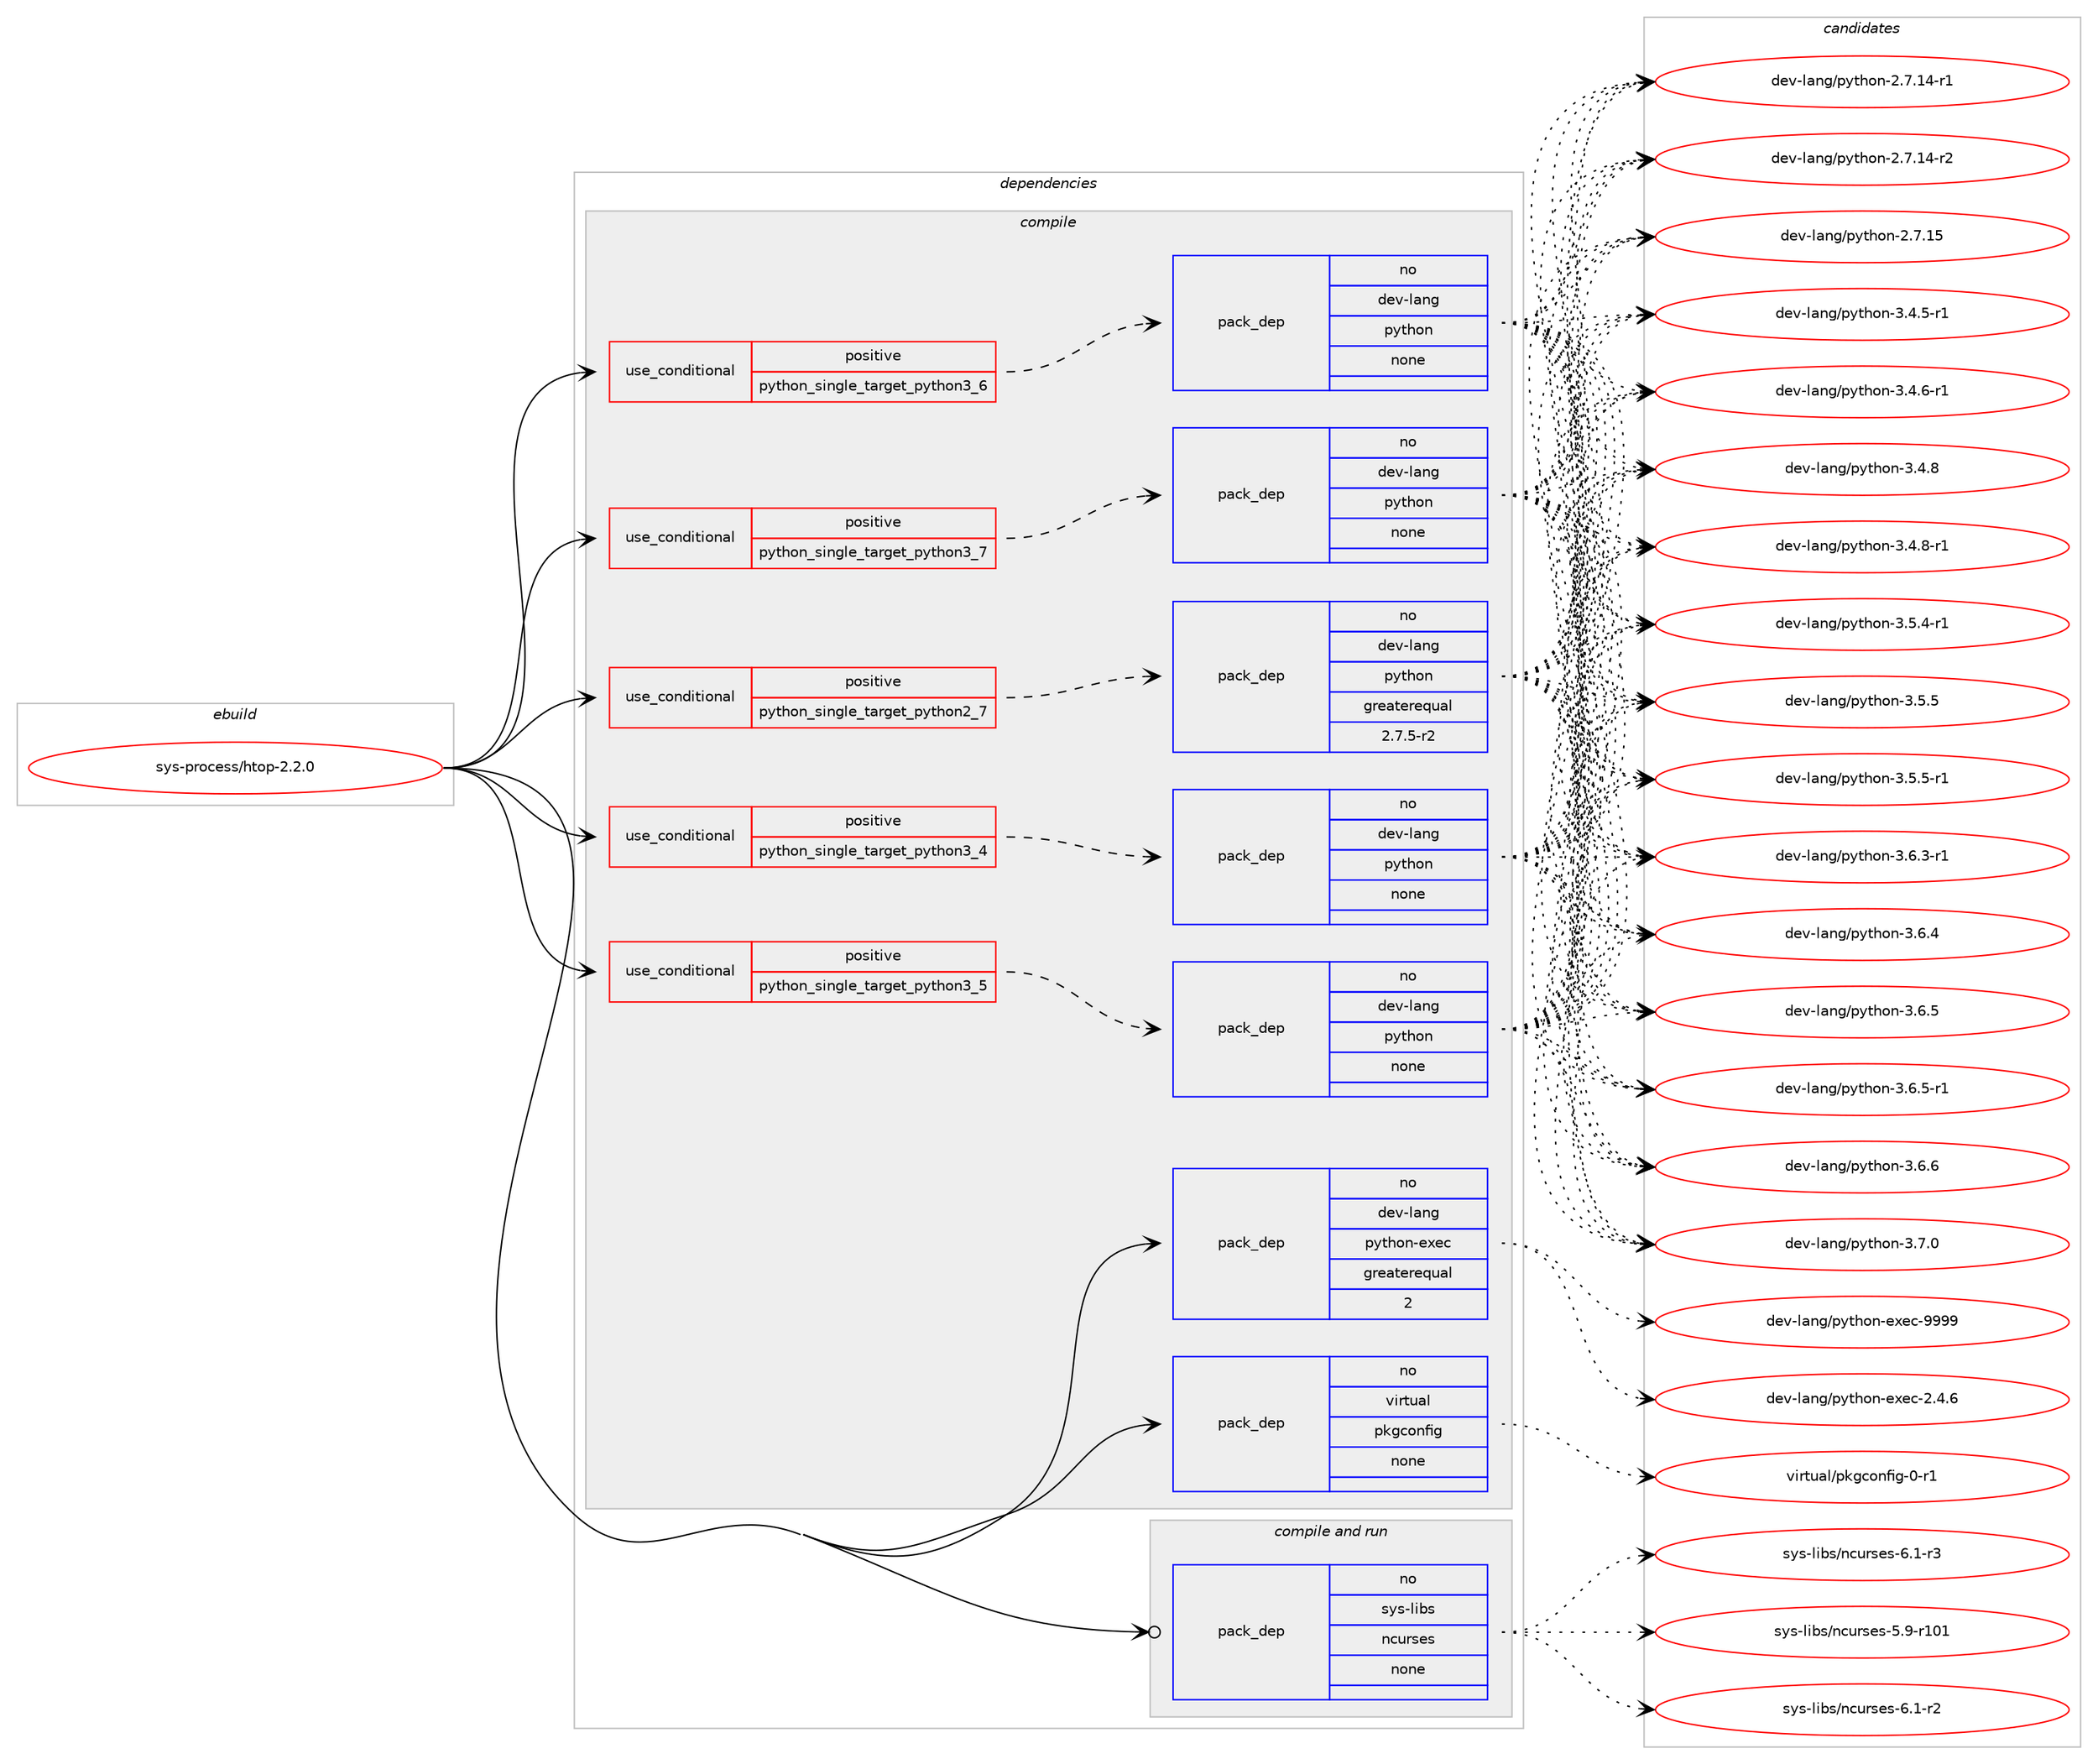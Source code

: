 digraph prolog {

# *************
# Graph options
# *************

newrank=true;
concentrate=true;
compound=true;
graph [rankdir=LR,fontname=Helvetica,fontsize=10,ranksep=1.5];#, ranksep=2.5, nodesep=0.2];
edge  [arrowhead=vee];
node  [fontname=Helvetica,fontsize=10];

# **********
# The ebuild
# **********

subgraph cluster_leftcol {
color=gray;
rank=same;
label=<<i>ebuild</i>>;
id [label="sys-process/htop-2.2.0", color=red, width=4, href="../sys-process/htop-2.2.0.svg"];
}

# ****************
# The dependencies
# ****************

subgraph cluster_midcol {
color=gray;
label=<<i>dependencies</i>>;
subgraph cluster_compile {
fillcolor="#eeeeee";
style=filled;
label=<<i>compile</i>>;
subgraph cond1312 {
dependency7564 [label=<<TABLE BORDER="0" CELLBORDER="1" CELLSPACING="0" CELLPADDING="4"><TR><TD ROWSPAN="3" CELLPADDING="10">use_conditional</TD></TR><TR><TD>positive</TD></TR><TR><TD>python_single_target_python2_7</TD></TR></TABLE>>, shape=none, color=red];
subgraph pack6073 {
dependency7565 [label=<<TABLE BORDER="0" CELLBORDER="1" CELLSPACING="0" CELLPADDING="4" WIDTH="220"><TR><TD ROWSPAN="6" CELLPADDING="30">pack_dep</TD></TR><TR><TD WIDTH="110">no</TD></TR><TR><TD>dev-lang</TD></TR><TR><TD>python</TD></TR><TR><TD>greaterequal</TD></TR><TR><TD>2.7.5-r2</TD></TR></TABLE>>, shape=none, color=blue];
}
dependency7564:e -> dependency7565:w [weight=20,style="dashed",arrowhead="vee"];
}
id:e -> dependency7564:w [weight=20,style="solid",arrowhead="vee"];
subgraph cond1313 {
dependency7566 [label=<<TABLE BORDER="0" CELLBORDER="1" CELLSPACING="0" CELLPADDING="4"><TR><TD ROWSPAN="3" CELLPADDING="10">use_conditional</TD></TR><TR><TD>positive</TD></TR><TR><TD>python_single_target_python3_4</TD></TR></TABLE>>, shape=none, color=red];
subgraph pack6074 {
dependency7567 [label=<<TABLE BORDER="0" CELLBORDER="1" CELLSPACING="0" CELLPADDING="4" WIDTH="220"><TR><TD ROWSPAN="6" CELLPADDING="30">pack_dep</TD></TR><TR><TD WIDTH="110">no</TD></TR><TR><TD>dev-lang</TD></TR><TR><TD>python</TD></TR><TR><TD>none</TD></TR><TR><TD></TD></TR></TABLE>>, shape=none, color=blue];
}
dependency7566:e -> dependency7567:w [weight=20,style="dashed",arrowhead="vee"];
}
id:e -> dependency7566:w [weight=20,style="solid",arrowhead="vee"];
subgraph cond1314 {
dependency7568 [label=<<TABLE BORDER="0" CELLBORDER="1" CELLSPACING="0" CELLPADDING="4"><TR><TD ROWSPAN="3" CELLPADDING="10">use_conditional</TD></TR><TR><TD>positive</TD></TR><TR><TD>python_single_target_python3_5</TD></TR></TABLE>>, shape=none, color=red];
subgraph pack6075 {
dependency7569 [label=<<TABLE BORDER="0" CELLBORDER="1" CELLSPACING="0" CELLPADDING="4" WIDTH="220"><TR><TD ROWSPAN="6" CELLPADDING="30">pack_dep</TD></TR><TR><TD WIDTH="110">no</TD></TR><TR><TD>dev-lang</TD></TR><TR><TD>python</TD></TR><TR><TD>none</TD></TR><TR><TD></TD></TR></TABLE>>, shape=none, color=blue];
}
dependency7568:e -> dependency7569:w [weight=20,style="dashed",arrowhead="vee"];
}
id:e -> dependency7568:w [weight=20,style="solid",arrowhead="vee"];
subgraph cond1315 {
dependency7570 [label=<<TABLE BORDER="0" CELLBORDER="1" CELLSPACING="0" CELLPADDING="4"><TR><TD ROWSPAN="3" CELLPADDING="10">use_conditional</TD></TR><TR><TD>positive</TD></TR><TR><TD>python_single_target_python3_6</TD></TR></TABLE>>, shape=none, color=red];
subgraph pack6076 {
dependency7571 [label=<<TABLE BORDER="0" CELLBORDER="1" CELLSPACING="0" CELLPADDING="4" WIDTH="220"><TR><TD ROWSPAN="6" CELLPADDING="30">pack_dep</TD></TR><TR><TD WIDTH="110">no</TD></TR><TR><TD>dev-lang</TD></TR><TR><TD>python</TD></TR><TR><TD>none</TD></TR><TR><TD></TD></TR></TABLE>>, shape=none, color=blue];
}
dependency7570:e -> dependency7571:w [weight=20,style="dashed",arrowhead="vee"];
}
id:e -> dependency7570:w [weight=20,style="solid",arrowhead="vee"];
subgraph cond1316 {
dependency7572 [label=<<TABLE BORDER="0" CELLBORDER="1" CELLSPACING="0" CELLPADDING="4"><TR><TD ROWSPAN="3" CELLPADDING="10">use_conditional</TD></TR><TR><TD>positive</TD></TR><TR><TD>python_single_target_python3_7</TD></TR></TABLE>>, shape=none, color=red];
subgraph pack6077 {
dependency7573 [label=<<TABLE BORDER="0" CELLBORDER="1" CELLSPACING="0" CELLPADDING="4" WIDTH="220"><TR><TD ROWSPAN="6" CELLPADDING="30">pack_dep</TD></TR><TR><TD WIDTH="110">no</TD></TR><TR><TD>dev-lang</TD></TR><TR><TD>python</TD></TR><TR><TD>none</TD></TR><TR><TD></TD></TR></TABLE>>, shape=none, color=blue];
}
dependency7572:e -> dependency7573:w [weight=20,style="dashed",arrowhead="vee"];
}
id:e -> dependency7572:w [weight=20,style="solid",arrowhead="vee"];
subgraph pack6078 {
dependency7574 [label=<<TABLE BORDER="0" CELLBORDER="1" CELLSPACING="0" CELLPADDING="4" WIDTH="220"><TR><TD ROWSPAN="6" CELLPADDING="30">pack_dep</TD></TR><TR><TD WIDTH="110">no</TD></TR><TR><TD>dev-lang</TD></TR><TR><TD>python-exec</TD></TR><TR><TD>greaterequal</TD></TR><TR><TD>2</TD></TR></TABLE>>, shape=none, color=blue];
}
id:e -> dependency7574:w [weight=20,style="solid",arrowhead="vee"];
subgraph pack6079 {
dependency7575 [label=<<TABLE BORDER="0" CELLBORDER="1" CELLSPACING="0" CELLPADDING="4" WIDTH="220"><TR><TD ROWSPAN="6" CELLPADDING="30">pack_dep</TD></TR><TR><TD WIDTH="110">no</TD></TR><TR><TD>virtual</TD></TR><TR><TD>pkgconfig</TD></TR><TR><TD>none</TD></TR><TR><TD></TD></TR></TABLE>>, shape=none, color=blue];
}
id:e -> dependency7575:w [weight=20,style="solid",arrowhead="vee"];
}
subgraph cluster_compileandrun {
fillcolor="#eeeeee";
style=filled;
label=<<i>compile and run</i>>;
subgraph pack6080 {
dependency7576 [label=<<TABLE BORDER="0" CELLBORDER="1" CELLSPACING="0" CELLPADDING="4" WIDTH="220"><TR><TD ROWSPAN="6" CELLPADDING="30">pack_dep</TD></TR><TR><TD WIDTH="110">no</TD></TR><TR><TD>sys-libs</TD></TR><TR><TD>ncurses</TD></TR><TR><TD>none</TD></TR><TR><TD></TD></TR></TABLE>>, shape=none, color=blue];
}
id:e -> dependency7576:w [weight=20,style="solid",arrowhead="odotvee"];
}
subgraph cluster_run {
fillcolor="#eeeeee";
style=filled;
label=<<i>run</i>>;
}
}

# **************
# The candidates
# **************

subgraph cluster_choices {
rank=same;
color=gray;
label=<<i>candidates</i>>;

subgraph choice6073 {
color=black;
nodesep=1;
choice100101118451089711010347112121116104111110455046554649524511449 [label="dev-lang/python-2.7.14-r1", color=red, width=4,href="../dev-lang/python-2.7.14-r1.svg"];
choice100101118451089711010347112121116104111110455046554649524511450 [label="dev-lang/python-2.7.14-r2", color=red, width=4,href="../dev-lang/python-2.7.14-r2.svg"];
choice10010111845108971101034711212111610411111045504655464953 [label="dev-lang/python-2.7.15", color=red, width=4,href="../dev-lang/python-2.7.15.svg"];
choice1001011184510897110103471121211161041111104551465246534511449 [label="dev-lang/python-3.4.5-r1", color=red, width=4,href="../dev-lang/python-3.4.5-r1.svg"];
choice1001011184510897110103471121211161041111104551465246544511449 [label="dev-lang/python-3.4.6-r1", color=red, width=4,href="../dev-lang/python-3.4.6-r1.svg"];
choice100101118451089711010347112121116104111110455146524656 [label="dev-lang/python-3.4.8", color=red, width=4,href="../dev-lang/python-3.4.8.svg"];
choice1001011184510897110103471121211161041111104551465246564511449 [label="dev-lang/python-3.4.8-r1", color=red, width=4,href="../dev-lang/python-3.4.8-r1.svg"];
choice1001011184510897110103471121211161041111104551465346524511449 [label="dev-lang/python-3.5.4-r1", color=red, width=4,href="../dev-lang/python-3.5.4-r1.svg"];
choice100101118451089711010347112121116104111110455146534653 [label="dev-lang/python-3.5.5", color=red, width=4,href="../dev-lang/python-3.5.5.svg"];
choice1001011184510897110103471121211161041111104551465346534511449 [label="dev-lang/python-3.5.5-r1", color=red, width=4,href="../dev-lang/python-3.5.5-r1.svg"];
choice1001011184510897110103471121211161041111104551465446514511449 [label="dev-lang/python-3.6.3-r1", color=red, width=4,href="../dev-lang/python-3.6.3-r1.svg"];
choice100101118451089711010347112121116104111110455146544652 [label="dev-lang/python-3.6.4", color=red, width=4,href="../dev-lang/python-3.6.4.svg"];
choice100101118451089711010347112121116104111110455146544653 [label="dev-lang/python-3.6.5", color=red, width=4,href="../dev-lang/python-3.6.5.svg"];
choice1001011184510897110103471121211161041111104551465446534511449 [label="dev-lang/python-3.6.5-r1", color=red, width=4,href="../dev-lang/python-3.6.5-r1.svg"];
choice100101118451089711010347112121116104111110455146544654 [label="dev-lang/python-3.6.6", color=red, width=4,href="../dev-lang/python-3.6.6.svg"];
choice100101118451089711010347112121116104111110455146554648 [label="dev-lang/python-3.7.0", color=red, width=4,href="../dev-lang/python-3.7.0.svg"];
dependency7565:e -> choice100101118451089711010347112121116104111110455046554649524511449:w [style=dotted,weight="100"];
dependency7565:e -> choice100101118451089711010347112121116104111110455046554649524511450:w [style=dotted,weight="100"];
dependency7565:e -> choice10010111845108971101034711212111610411111045504655464953:w [style=dotted,weight="100"];
dependency7565:e -> choice1001011184510897110103471121211161041111104551465246534511449:w [style=dotted,weight="100"];
dependency7565:e -> choice1001011184510897110103471121211161041111104551465246544511449:w [style=dotted,weight="100"];
dependency7565:e -> choice100101118451089711010347112121116104111110455146524656:w [style=dotted,weight="100"];
dependency7565:e -> choice1001011184510897110103471121211161041111104551465246564511449:w [style=dotted,weight="100"];
dependency7565:e -> choice1001011184510897110103471121211161041111104551465346524511449:w [style=dotted,weight="100"];
dependency7565:e -> choice100101118451089711010347112121116104111110455146534653:w [style=dotted,weight="100"];
dependency7565:e -> choice1001011184510897110103471121211161041111104551465346534511449:w [style=dotted,weight="100"];
dependency7565:e -> choice1001011184510897110103471121211161041111104551465446514511449:w [style=dotted,weight="100"];
dependency7565:e -> choice100101118451089711010347112121116104111110455146544652:w [style=dotted,weight="100"];
dependency7565:e -> choice100101118451089711010347112121116104111110455146544653:w [style=dotted,weight="100"];
dependency7565:e -> choice1001011184510897110103471121211161041111104551465446534511449:w [style=dotted,weight="100"];
dependency7565:e -> choice100101118451089711010347112121116104111110455146544654:w [style=dotted,weight="100"];
dependency7565:e -> choice100101118451089711010347112121116104111110455146554648:w [style=dotted,weight="100"];
}
subgraph choice6074 {
color=black;
nodesep=1;
choice100101118451089711010347112121116104111110455046554649524511449 [label="dev-lang/python-2.7.14-r1", color=red, width=4,href="../dev-lang/python-2.7.14-r1.svg"];
choice100101118451089711010347112121116104111110455046554649524511450 [label="dev-lang/python-2.7.14-r2", color=red, width=4,href="../dev-lang/python-2.7.14-r2.svg"];
choice10010111845108971101034711212111610411111045504655464953 [label="dev-lang/python-2.7.15", color=red, width=4,href="../dev-lang/python-2.7.15.svg"];
choice1001011184510897110103471121211161041111104551465246534511449 [label="dev-lang/python-3.4.5-r1", color=red, width=4,href="../dev-lang/python-3.4.5-r1.svg"];
choice1001011184510897110103471121211161041111104551465246544511449 [label="dev-lang/python-3.4.6-r1", color=red, width=4,href="../dev-lang/python-3.4.6-r1.svg"];
choice100101118451089711010347112121116104111110455146524656 [label="dev-lang/python-3.4.8", color=red, width=4,href="../dev-lang/python-3.4.8.svg"];
choice1001011184510897110103471121211161041111104551465246564511449 [label="dev-lang/python-3.4.8-r1", color=red, width=4,href="../dev-lang/python-3.4.8-r1.svg"];
choice1001011184510897110103471121211161041111104551465346524511449 [label="dev-lang/python-3.5.4-r1", color=red, width=4,href="../dev-lang/python-3.5.4-r1.svg"];
choice100101118451089711010347112121116104111110455146534653 [label="dev-lang/python-3.5.5", color=red, width=4,href="../dev-lang/python-3.5.5.svg"];
choice1001011184510897110103471121211161041111104551465346534511449 [label="dev-lang/python-3.5.5-r1", color=red, width=4,href="../dev-lang/python-3.5.5-r1.svg"];
choice1001011184510897110103471121211161041111104551465446514511449 [label="dev-lang/python-3.6.3-r1", color=red, width=4,href="../dev-lang/python-3.6.3-r1.svg"];
choice100101118451089711010347112121116104111110455146544652 [label="dev-lang/python-3.6.4", color=red, width=4,href="../dev-lang/python-3.6.4.svg"];
choice100101118451089711010347112121116104111110455146544653 [label="dev-lang/python-3.6.5", color=red, width=4,href="../dev-lang/python-3.6.5.svg"];
choice1001011184510897110103471121211161041111104551465446534511449 [label="dev-lang/python-3.6.5-r1", color=red, width=4,href="../dev-lang/python-3.6.5-r1.svg"];
choice100101118451089711010347112121116104111110455146544654 [label="dev-lang/python-3.6.6", color=red, width=4,href="../dev-lang/python-3.6.6.svg"];
choice100101118451089711010347112121116104111110455146554648 [label="dev-lang/python-3.7.0", color=red, width=4,href="../dev-lang/python-3.7.0.svg"];
dependency7567:e -> choice100101118451089711010347112121116104111110455046554649524511449:w [style=dotted,weight="100"];
dependency7567:e -> choice100101118451089711010347112121116104111110455046554649524511450:w [style=dotted,weight="100"];
dependency7567:e -> choice10010111845108971101034711212111610411111045504655464953:w [style=dotted,weight="100"];
dependency7567:e -> choice1001011184510897110103471121211161041111104551465246534511449:w [style=dotted,weight="100"];
dependency7567:e -> choice1001011184510897110103471121211161041111104551465246544511449:w [style=dotted,weight="100"];
dependency7567:e -> choice100101118451089711010347112121116104111110455146524656:w [style=dotted,weight="100"];
dependency7567:e -> choice1001011184510897110103471121211161041111104551465246564511449:w [style=dotted,weight="100"];
dependency7567:e -> choice1001011184510897110103471121211161041111104551465346524511449:w [style=dotted,weight="100"];
dependency7567:e -> choice100101118451089711010347112121116104111110455146534653:w [style=dotted,weight="100"];
dependency7567:e -> choice1001011184510897110103471121211161041111104551465346534511449:w [style=dotted,weight="100"];
dependency7567:e -> choice1001011184510897110103471121211161041111104551465446514511449:w [style=dotted,weight="100"];
dependency7567:e -> choice100101118451089711010347112121116104111110455146544652:w [style=dotted,weight="100"];
dependency7567:e -> choice100101118451089711010347112121116104111110455146544653:w [style=dotted,weight="100"];
dependency7567:e -> choice1001011184510897110103471121211161041111104551465446534511449:w [style=dotted,weight="100"];
dependency7567:e -> choice100101118451089711010347112121116104111110455146544654:w [style=dotted,weight="100"];
dependency7567:e -> choice100101118451089711010347112121116104111110455146554648:w [style=dotted,weight="100"];
}
subgraph choice6075 {
color=black;
nodesep=1;
choice100101118451089711010347112121116104111110455046554649524511449 [label="dev-lang/python-2.7.14-r1", color=red, width=4,href="../dev-lang/python-2.7.14-r1.svg"];
choice100101118451089711010347112121116104111110455046554649524511450 [label="dev-lang/python-2.7.14-r2", color=red, width=4,href="../dev-lang/python-2.7.14-r2.svg"];
choice10010111845108971101034711212111610411111045504655464953 [label="dev-lang/python-2.7.15", color=red, width=4,href="../dev-lang/python-2.7.15.svg"];
choice1001011184510897110103471121211161041111104551465246534511449 [label="dev-lang/python-3.4.5-r1", color=red, width=4,href="../dev-lang/python-3.4.5-r1.svg"];
choice1001011184510897110103471121211161041111104551465246544511449 [label="dev-lang/python-3.4.6-r1", color=red, width=4,href="../dev-lang/python-3.4.6-r1.svg"];
choice100101118451089711010347112121116104111110455146524656 [label="dev-lang/python-3.4.8", color=red, width=4,href="../dev-lang/python-3.4.8.svg"];
choice1001011184510897110103471121211161041111104551465246564511449 [label="dev-lang/python-3.4.8-r1", color=red, width=4,href="../dev-lang/python-3.4.8-r1.svg"];
choice1001011184510897110103471121211161041111104551465346524511449 [label="dev-lang/python-3.5.4-r1", color=red, width=4,href="../dev-lang/python-3.5.4-r1.svg"];
choice100101118451089711010347112121116104111110455146534653 [label="dev-lang/python-3.5.5", color=red, width=4,href="../dev-lang/python-3.5.5.svg"];
choice1001011184510897110103471121211161041111104551465346534511449 [label="dev-lang/python-3.5.5-r1", color=red, width=4,href="../dev-lang/python-3.5.5-r1.svg"];
choice1001011184510897110103471121211161041111104551465446514511449 [label="dev-lang/python-3.6.3-r1", color=red, width=4,href="../dev-lang/python-3.6.3-r1.svg"];
choice100101118451089711010347112121116104111110455146544652 [label="dev-lang/python-3.6.4", color=red, width=4,href="../dev-lang/python-3.6.4.svg"];
choice100101118451089711010347112121116104111110455146544653 [label="dev-lang/python-3.6.5", color=red, width=4,href="../dev-lang/python-3.6.5.svg"];
choice1001011184510897110103471121211161041111104551465446534511449 [label="dev-lang/python-3.6.5-r1", color=red, width=4,href="../dev-lang/python-3.6.5-r1.svg"];
choice100101118451089711010347112121116104111110455146544654 [label="dev-lang/python-3.6.6", color=red, width=4,href="../dev-lang/python-3.6.6.svg"];
choice100101118451089711010347112121116104111110455146554648 [label="dev-lang/python-3.7.0", color=red, width=4,href="../dev-lang/python-3.7.0.svg"];
dependency7569:e -> choice100101118451089711010347112121116104111110455046554649524511449:w [style=dotted,weight="100"];
dependency7569:e -> choice100101118451089711010347112121116104111110455046554649524511450:w [style=dotted,weight="100"];
dependency7569:e -> choice10010111845108971101034711212111610411111045504655464953:w [style=dotted,weight="100"];
dependency7569:e -> choice1001011184510897110103471121211161041111104551465246534511449:w [style=dotted,weight="100"];
dependency7569:e -> choice1001011184510897110103471121211161041111104551465246544511449:w [style=dotted,weight="100"];
dependency7569:e -> choice100101118451089711010347112121116104111110455146524656:w [style=dotted,weight="100"];
dependency7569:e -> choice1001011184510897110103471121211161041111104551465246564511449:w [style=dotted,weight="100"];
dependency7569:e -> choice1001011184510897110103471121211161041111104551465346524511449:w [style=dotted,weight="100"];
dependency7569:e -> choice100101118451089711010347112121116104111110455146534653:w [style=dotted,weight="100"];
dependency7569:e -> choice1001011184510897110103471121211161041111104551465346534511449:w [style=dotted,weight="100"];
dependency7569:e -> choice1001011184510897110103471121211161041111104551465446514511449:w [style=dotted,weight="100"];
dependency7569:e -> choice100101118451089711010347112121116104111110455146544652:w [style=dotted,weight="100"];
dependency7569:e -> choice100101118451089711010347112121116104111110455146544653:w [style=dotted,weight="100"];
dependency7569:e -> choice1001011184510897110103471121211161041111104551465446534511449:w [style=dotted,weight="100"];
dependency7569:e -> choice100101118451089711010347112121116104111110455146544654:w [style=dotted,weight="100"];
dependency7569:e -> choice100101118451089711010347112121116104111110455146554648:w [style=dotted,weight="100"];
}
subgraph choice6076 {
color=black;
nodesep=1;
choice100101118451089711010347112121116104111110455046554649524511449 [label="dev-lang/python-2.7.14-r1", color=red, width=4,href="../dev-lang/python-2.7.14-r1.svg"];
choice100101118451089711010347112121116104111110455046554649524511450 [label="dev-lang/python-2.7.14-r2", color=red, width=4,href="../dev-lang/python-2.7.14-r2.svg"];
choice10010111845108971101034711212111610411111045504655464953 [label="dev-lang/python-2.7.15", color=red, width=4,href="../dev-lang/python-2.7.15.svg"];
choice1001011184510897110103471121211161041111104551465246534511449 [label="dev-lang/python-3.4.5-r1", color=red, width=4,href="../dev-lang/python-3.4.5-r1.svg"];
choice1001011184510897110103471121211161041111104551465246544511449 [label="dev-lang/python-3.4.6-r1", color=red, width=4,href="../dev-lang/python-3.4.6-r1.svg"];
choice100101118451089711010347112121116104111110455146524656 [label="dev-lang/python-3.4.8", color=red, width=4,href="../dev-lang/python-3.4.8.svg"];
choice1001011184510897110103471121211161041111104551465246564511449 [label="dev-lang/python-3.4.8-r1", color=red, width=4,href="../dev-lang/python-3.4.8-r1.svg"];
choice1001011184510897110103471121211161041111104551465346524511449 [label="dev-lang/python-3.5.4-r1", color=red, width=4,href="../dev-lang/python-3.5.4-r1.svg"];
choice100101118451089711010347112121116104111110455146534653 [label="dev-lang/python-3.5.5", color=red, width=4,href="../dev-lang/python-3.5.5.svg"];
choice1001011184510897110103471121211161041111104551465346534511449 [label="dev-lang/python-3.5.5-r1", color=red, width=4,href="../dev-lang/python-3.5.5-r1.svg"];
choice1001011184510897110103471121211161041111104551465446514511449 [label="dev-lang/python-3.6.3-r1", color=red, width=4,href="../dev-lang/python-3.6.3-r1.svg"];
choice100101118451089711010347112121116104111110455146544652 [label="dev-lang/python-3.6.4", color=red, width=4,href="../dev-lang/python-3.6.4.svg"];
choice100101118451089711010347112121116104111110455146544653 [label="dev-lang/python-3.6.5", color=red, width=4,href="../dev-lang/python-3.6.5.svg"];
choice1001011184510897110103471121211161041111104551465446534511449 [label="dev-lang/python-3.6.5-r1", color=red, width=4,href="../dev-lang/python-3.6.5-r1.svg"];
choice100101118451089711010347112121116104111110455146544654 [label="dev-lang/python-3.6.6", color=red, width=4,href="../dev-lang/python-3.6.6.svg"];
choice100101118451089711010347112121116104111110455146554648 [label="dev-lang/python-3.7.0", color=red, width=4,href="../dev-lang/python-3.7.0.svg"];
dependency7571:e -> choice100101118451089711010347112121116104111110455046554649524511449:w [style=dotted,weight="100"];
dependency7571:e -> choice100101118451089711010347112121116104111110455046554649524511450:w [style=dotted,weight="100"];
dependency7571:e -> choice10010111845108971101034711212111610411111045504655464953:w [style=dotted,weight="100"];
dependency7571:e -> choice1001011184510897110103471121211161041111104551465246534511449:w [style=dotted,weight="100"];
dependency7571:e -> choice1001011184510897110103471121211161041111104551465246544511449:w [style=dotted,weight="100"];
dependency7571:e -> choice100101118451089711010347112121116104111110455146524656:w [style=dotted,weight="100"];
dependency7571:e -> choice1001011184510897110103471121211161041111104551465246564511449:w [style=dotted,weight="100"];
dependency7571:e -> choice1001011184510897110103471121211161041111104551465346524511449:w [style=dotted,weight="100"];
dependency7571:e -> choice100101118451089711010347112121116104111110455146534653:w [style=dotted,weight="100"];
dependency7571:e -> choice1001011184510897110103471121211161041111104551465346534511449:w [style=dotted,weight="100"];
dependency7571:e -> choice1001011184510897110103471121211161041111104551465446514511449:w [style=dotted,weight="100"];
dependency7571:e -> choice100101118451089711010347112121116104111110455146544652:w [style=dotted,weight="100"];
dependency7571:e -> choice100101118451089711010347112121116104111110455146544653:w [style=dotted,weight="100"];
dependency7571:e -> choice1001011184510897110103471121211161041111104551465446534511449:w [style=dotted,weight="100"];
dependency7571:e -> choice100101118451089711010347112121116104111110455146544654:w [style=dotted,weight="100"];
dependency7571:e -> choice100101118451089711010347112121116104111110455146554648:w [style=dotted,weight="100"];
}
subgraph choice6077 {
color=black;
nodesep=1;
choice100101118451089711010347112121116104111110455046554649524511449 [label="dev-lang/python-2.7.14-r1", color=red, width=4,href="../dev-lang/python-2.7.14-r1.svg"];
choice100101118451089711010347112121116104111110455046554649524511450 [label="dev-lang/python-2.7.14-r2", color=red, width=4,href="../dev-lang/python-2.7.14-r2.svg"];
choice10010111845108971101034711212111610411111045504655464953 [label="dev-lang/python-2.7.15", color=red, width=4,href="../dev-lang/python-2.7.15.svg"];
choice1001011184510897110103471121211161041111104551465246534511449 [label="dev-lang/python-3.4.5-r1", color=red, width=4,href="../dev-lang/python-3.4.5-r1.svg"];
choice1001011184510897110103471121211161041111104551465246544511449 [label="dev-lang/python-3.4.6-r1", color=red, width=4,href="../dev-lang/python-3.4.6-r1.svg"];
choice100101118451089711010347112121116104111110455146524656 [label="dev-lang/python-3.4.8", color=red, width=4,href="../dev-lang/python-3.4.8.svg"];
choice1001011184510897110103471121211161041111104551465246564511449 [label="dev-lang/python-3.4.8-r1", color=red, width=4,href="../dev-lang/python-3.4.8-r1.svg"];
choice1001011184510897110103471121211161041111104551465346524511449 [label="dev-lang/python-3.5.4-r1", color=red, width=4,href="../dev-lang/python-3.5.4-r1.svg"];
choice100101118451089711010347112121116104111110455146534653 [label="dev-lang/python-3.5.5", color=red, width=4,href="../dev-lang/python-3.5.5.svg"];
choice1001011184510897110103471121211161041111104551465346534511449 [label="dev-lang/python-3.5.5-r1", color=red, width=4,href="../dev-lang/python-3.5.5-r1.svg"];
choice1001011184510897110103471121211161041111104551465446514511449 [label="dev-lang/python-3.6.3-r1", color=red, width=4,href="../dev-lang/python-3.6.3-r1.svg"];
choice100101118451089711010347112121116104111110455146544652 [label="dev-lang/python-3.6.4", color=red, width=4,href="../dev-lang/python-3.6.4.svg"];
choice100101118451089711010347112121116104111110455146544653 [label="dev-lang/python-3.6.5", color=red, width=4,href="../dev-lang/python-3.6.5.svg"];
choice1001011184510897110103471121211161041111104551465446534511449 [label="dev-lang/python-3.6.5-r1", color=red, width=4,href="../dev-lang/python-3.6.5-r1.svg"];
choice100101118451089711010347112121116104111110455146544654 [label="dev-lang/python-3.6.6", color=red, width=4,href="../dev-lang/python-3.6.6.svg"];
choice100101118451089711010347112121116104111110455146554648 [label="dev-lang/python-3.7.0", color=red, width=4,href="../dev-lang/python-3.7.0.svg"];
dependency7573:e -> choice100101118451089711010347112121116104111110455046554649524511449:w [style=dotted,weight="100"];
dependency7573:e -> choice100101118451089711010347112121116104111110455046554649524511450:w [style=dotted,weight="100"];
dependency7573:e -> choice10010111845108971101034711212111610411111045504655464953:w [style=dotted,weight="100"];
dependency7573:e -> choice1001011184510897110103471121211161041111104551465246534511449:w [style=dotted,weight="100"];
dependency7573:e -> choice1001011184510897110103471121211161041111104551465246544511449:w [style=dotted,weight="100"];
dependency7573:e -> choice100101118451089711010347112121116104111110455146524656:w [style=dotted,weight="100"];
dependency7573:e -> choice1001011184510897110103471121211161041111104551465246564511449:w [style=dotted,weight="100"];
dependency7573:e -> choice1001011184510897110103471121211161041111104551465346524511449:w [style=dotted,weight="100"];
dependency7573:e -> choice100101118451089711010347112121116104111110455146534653:w [style=dotted,weight="100"];
dependency7573:e -> choice1001011184510897110103471121211161041111104551465346534511449:w [style=dotted,weight="100"];
dependency7573:e -> choice1001011184510897110103471121211161041111104551465446514511449:w [style=dotted,weight="100"];
dependency7573:e -> choice100101118451089711010347112121116104111110455146544652:w [style=dotted,weight="100"];
dependency7573:e -> choice100101118451089711010347112121116104111110455146544653:w [style=dotted,weight="100"];
dependency7573:e -> choice1001011184510897110103471121211161041111104551465446534511449:w [style=dotted,weight="100"];
dependency7573:e -> choice100101118451089711010347112121116104111110455146544654:w [style=dotted,weight="100"];
dependency7573:e -> choice100101118451089711010347112121116104111110455146554648:w [style=dotted,weight="100"];
}
subgraph choice6078 {
color=black;
nodesep=1;
choice1001011184510897110103471121211161041111104510112010199455046524654 [label="dev-lang/python-exec-2.4.6", color=red, width=4,href="../dev-lang/python-exec-2.4.6.svg"];
choice10010111845108971101034711212111610411111045101120101994557575757 [label="dev-lang/python-exec-9999", color=red, width=4,href="../dev-lang/python-exec-9999.svg"];
dependency7574:e -> choice1001011184510897110103471121211161041111104510112010199455046524654:w [style=dotted,weight="100"];
dependency7574:e -> choice10010111845108971101034711212111610411111045101120101994557575757:w [style=dotted,weight="100"];
}
subgraph choice6079 {
color=black;
nodesep=1;
choice11810511411611797108471121071039911111010210510345484511449 [label="virtual/pkgconfig-0-r1", color=red, width=4,href="../virtual/pkgconfig-0-r1.svg"];
dependency7575:e -> choice11810511411611797108471121071039911111010210510345484511449:w [style=dotted,weight="100"];
}
subgraph choice6080 {
color=black;
nodesep=1;
choice115121115451081059811547110991171141151011154553465745114494849 [label="sys-libs/ncurses-5.9-r101", color=red, width=4,href="../sys-libs/ncurses-5.9-r101.svg"];
choice11512111545108105981154711099117114115101115455446494511450 [label="sys-libs/ncurses-6.1-r2", color=red, width=4,href="../sys-libs/ncurses-6.1-r2.svg"];
choice11512111545108105981154711099117114115101115455446494511451 [label="sys-libs/ncurses-6.1-r3", color=red, width=4,href="../sys-libs/ncurses-6.1-r3.svg"];
dependency7576:e -> choice115121115451081059811547110991171141151011154553465745114494849:w [style=dotted,weight="100"];
dependency7576:e -> choice11512111545108105981154711099117114115101115455446494511450:w [style=dotted,weight="100"];
dependency7576:e -> choice11512111545108105981154711099117114115101115455446494511451:w [style=dotted,weight="100"];
}
}

}

